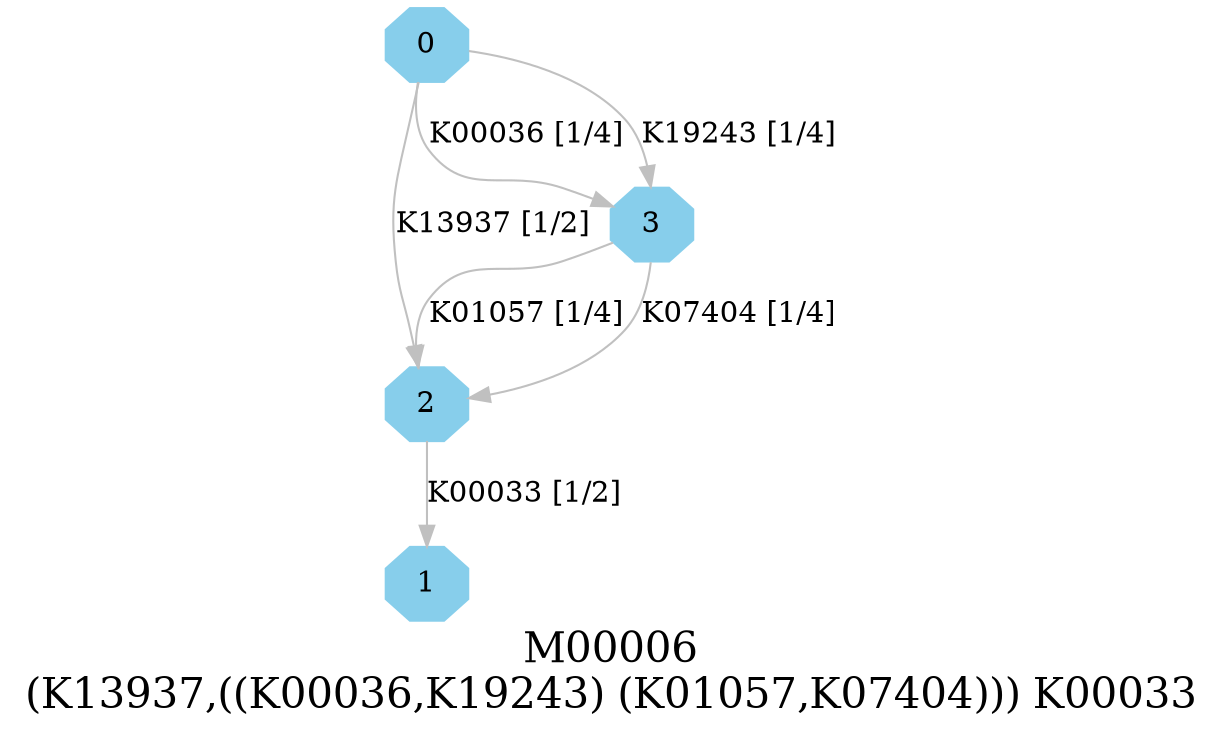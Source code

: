 digraph G {
graph [label="M00006
(K13937,((K00036,K19243) (K01057,K07404))) K00033",fontsize=20];
node [shape=box,style=filled];
edge [len=3,color=grey];
{node [width=.3,height=.3,shape=octagon,style=filled,color=skyblue] 0 1 2 3 }
0 -> 2 [label="K13937 [1/2]"];
0 -> 3 [label="K00036 [1/4]"];
0 -> 3 [label="K19243 [1/4]"];
2 -> 1 [label="K00033 [1/2]"];
3 -> 2 [label="K01057 [1/4]"];
3 -> 2 [label="K07404 [1/4]"];
}
